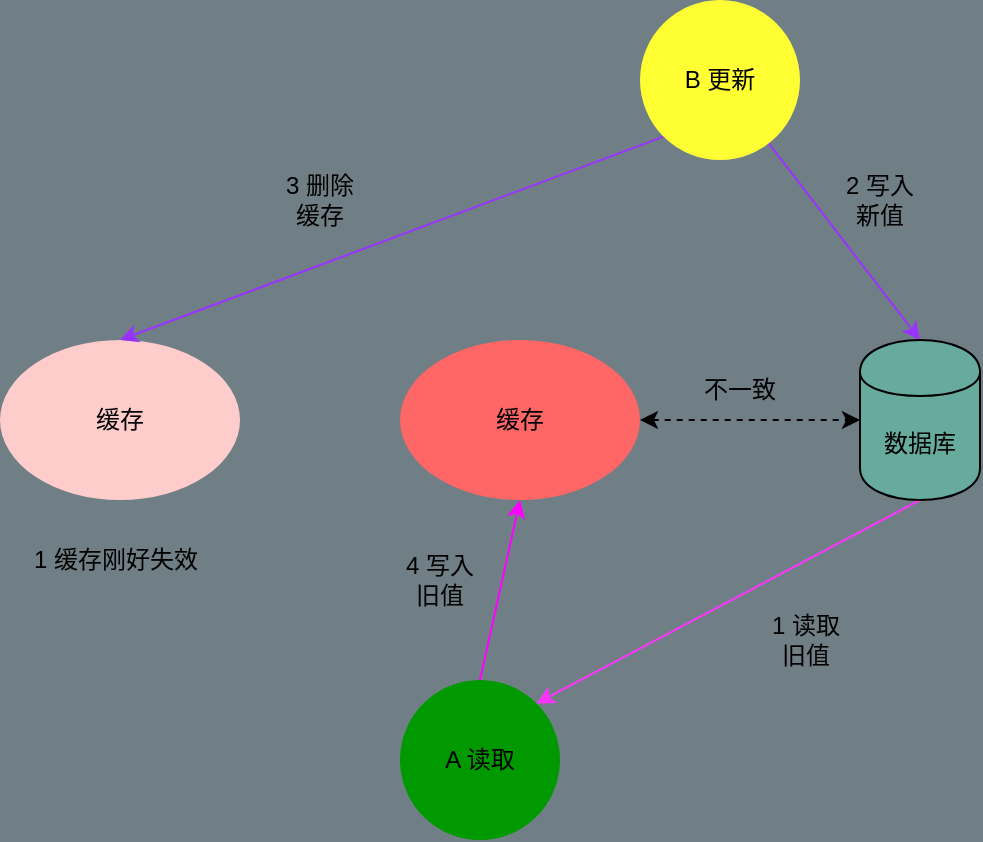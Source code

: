 <mxfile version="12.2.2" type="device" pages="1"><diagram id="RX_PNsarhGFaSjRBdrh0" name="第 1 页"><mxGraphModel dx="1408" dy="794" grid="1" gridSize="10" guides="1" tooltips="1" connect="1" arrows="1" fold="1" page="1" pageScale="1" pageWidth="827" pageHeight="1169" background="#707E86" math="0" shadow="0"><root><mxCell id="0"/><mxCell id="1" parent="0"/><mxCell id="Ot77wlTfcJ15SwgPWAeQ-1" value="缓存" style="ellipse;whiteSpace=wrap;html=1;strokeColor=none;fillColor=#FFCCCC;" parent="1" vertex="1"><mxGeometry x="70" y="230" width="120" height="80" as="geometry"/></mxCell><mxCell id="Ot77wlTfcJ15SwgPWAeQ-7" style="edgeStyle=none;rounded=0;orthogonalLoop=1;jettySize=auto;html=1;entryX=0.5;entryY=0;entryDx=0;entryDy=0;strokeColor=#9933FF;" parent="1" source="Ot77wlTfcJ15SwgPWAeQ-2" target="Ot77wlTfcJ15SwgPWAeQ-5" edge="1"><mxGeometry relative="1" as="geometry"/></mxCell><mxCell id="Ot77wlTfcJ15SwgPWAeQ-13" style="edgeStyle=none;rounded=0;orthogonalLoop=1;jettySize=auto;html=1;exitX=0;exitY=1;exitDx=0;exitDy=0;entryX=0.5;entryY=0;entryDx=0;entryDy=0;strokeColor=#9933FF;" parent="1" source="Ot77wlTfcJ15SwgPWAeQ-2" target="Ot77wlTfcJ15SwgPWAeQ-1" edge="1"><mxGeometry relative="1" as="geometry"/></mxCell><mxCell id="Ot77wlTfcJ15SwgPWAeQ-2" value="B 更新" style="ellipse;whiteSpace=wrap;html=1;aspect=fixed;strokeColor=none;fillColor=#FFFF33;" parent="1" vertex="1"><mxGeometry x="390" y="60" width="80" height="80" as="geometry"/></mxCell><mxCell id="Ot77wlTfcJ15SwgPWAeQ-14" style="edgeStyle=none;rounded=0;orthogonalLoop=1;jettySize=auto;html=1;exitX=0.5;exitY=0;exitDx=0;exitDy=0;entryX=0.5;entryY=1;entryDx=0;entryDy=0;strokeColor=#FF00FF;" parent="1" source="Ot77wlTfcJ15SwgPWAeQ-3" target="Ot77wlTfcJ15SwgPWAeQ-12" edge="1"><mxGeometry relative="1" as="geometry"/></mxCell><mxCell id="Ot77wlTfcJ15SwgPWAeQ-3" value="A 读取&lt;br&gt;" style="ellipse;whiteSpace=wrap;html=1;aspect=fixed;fillColor=#009900;strokeColor=none;" parent="1" vertex="1"><mxGeometry x="270" y="400" width="80" height="80" as="geometry"/></mxCell><mxCell id="Ot77wlTfcJ15SwgPWAeQ-8" style="edgeStyle=none;rounded=0;orthogonalLoop=1;jettySize=auto;html=1;exitX=0.5;exitY=1;exitDx=0;exitDy=0;strokeColor=#FF33FF;entryX=1;entryY=0;entryDx=0;entryDy=0;" parent="1" source="Ot77wlTfcJ15SwgPWAeQ-5" target="Ot77wlTfcJ15SwgPWAeQ-3" edge="1"><mxGeometry relative="1" as="geometry"><mxPoint x="350" y="416" as="targetPoint"/></mxGeometry></mxCell><mxCell id="Ot77wlTfcJ15SwgPWAeQ-5" value="数据库" style="shape=cylinder;whiteSpace=wrap;html=1;boundedLbl=1;backgroundOutline=1;fillColor=#67AB9F;" parent="1" vertex="1"><mxGeometry x="500" y="230" width="60" height="80" as="geometry"/></mxCell><mxCell id="Ot77wlTfcJ15SwgPWAeQ-12" value="缓存" style="ellipse;whiteSpace=wrap;html=1;strokeColor=none;fillColor=#FF6666;" parent="1" vertex="1"><mxGeometry x="270" y="230" width="120" height="80" as="geometry"/></mxCell><mxCell id="Ot77wlTfcJ15SwgPWAeQ-17" value="1 读取旧值" style="text;html=1;strokeColor=none;fillColor=none;align=center;verticalAlign=middle;whiteSpace=wrap;rounded=0;" parent="1" vertex="1"><mxGeometry x="453" y="370" width="40" height="20" as="geometry"/></mxCell><mxCell id="Ot77wlTfcJ15SwgPWAeQ-19" value="2 写入新值" style="text;html=1;strokeColor=none;fillColor=none;align=center;verticalAlign=middle;whiteSpace=wrap;rounded=0;" parent="1" vertex="1"><mxGeometry x="490" y="150" width="40" height="20" as="geometry"/></mxCell><mxCell id="Ot77wlTfcJ15SwgPWAeQ-20" value="3 删除缓存" style="text;html=1;strokeColor=none;fillColor=none;align=center;verticalAlign=middle;whiteSpace=wrap;rounded=0;" parent="1" vertex="1"><mxGeometry x="210" y="150" width="40" height="20" as="geometry"/></mxCell><mxCell id="Ot77wlTfcJ15SwgPWAeQ-21" value="4 写入旧值" style="text;html=1;strokeColor=none;fillColor=none;align=center;verticalAlign=middle;whiteSpace=wrap;rounded=0;" parent="1" vertex="1"><mxGeometry x="270" y="340" width="40" height="20" as="geometry"/></mxCell><mxCell id="Ot77wlTfcJ15SwgPWAeQ-22" value="" style="endArrow=classic;startArrow=classic;html=1;entryX=0;entryY=0.5;entryDx=0;entryDy=0;exitX=1;exitY=0.5;exitDx=0;exitDy=0;dashed=1;" parent="1" source="Ot77wlTfcJ15SwgPWAeQ-12" target="Ot77wlTfcJ15SwgPWAeQ-5" edge="1"><mxGeometry width="50" height="50" relative="1" as="geometry"><mxPoint x="70" y="540" as="sourcePoint"/><mxPoint x="120" y="490" as="targetPoint"/></mxGeometry></mxCell><mxCell id="Ot77wlTfcJ15SwgPWAeQ-23" value="不一致" style="text;html=1;strokeColor=none;fillColor=none;align=center;verticalAlign=middle;whiteSpace=wrap;rounded=0;" parent="1" vertex="1"><mxGeometry x="420" y="245" width="40" height="20" as="geometry"/></mxCell><mxCell id="Ot77wlTfcJ15SwgPWAeQ-24" value="1 缓存刚好失效" style="text;html=1;resizable=0;points=[];autosize=1;align=left;verticalAlign=top;spacingTop=-4;" parent="1" vertex="1"><mxGeometry x="85" y="330" width="100" height="20" as="geometry"/></mxCell></root></mxGraphModel></diagram></mxfile>